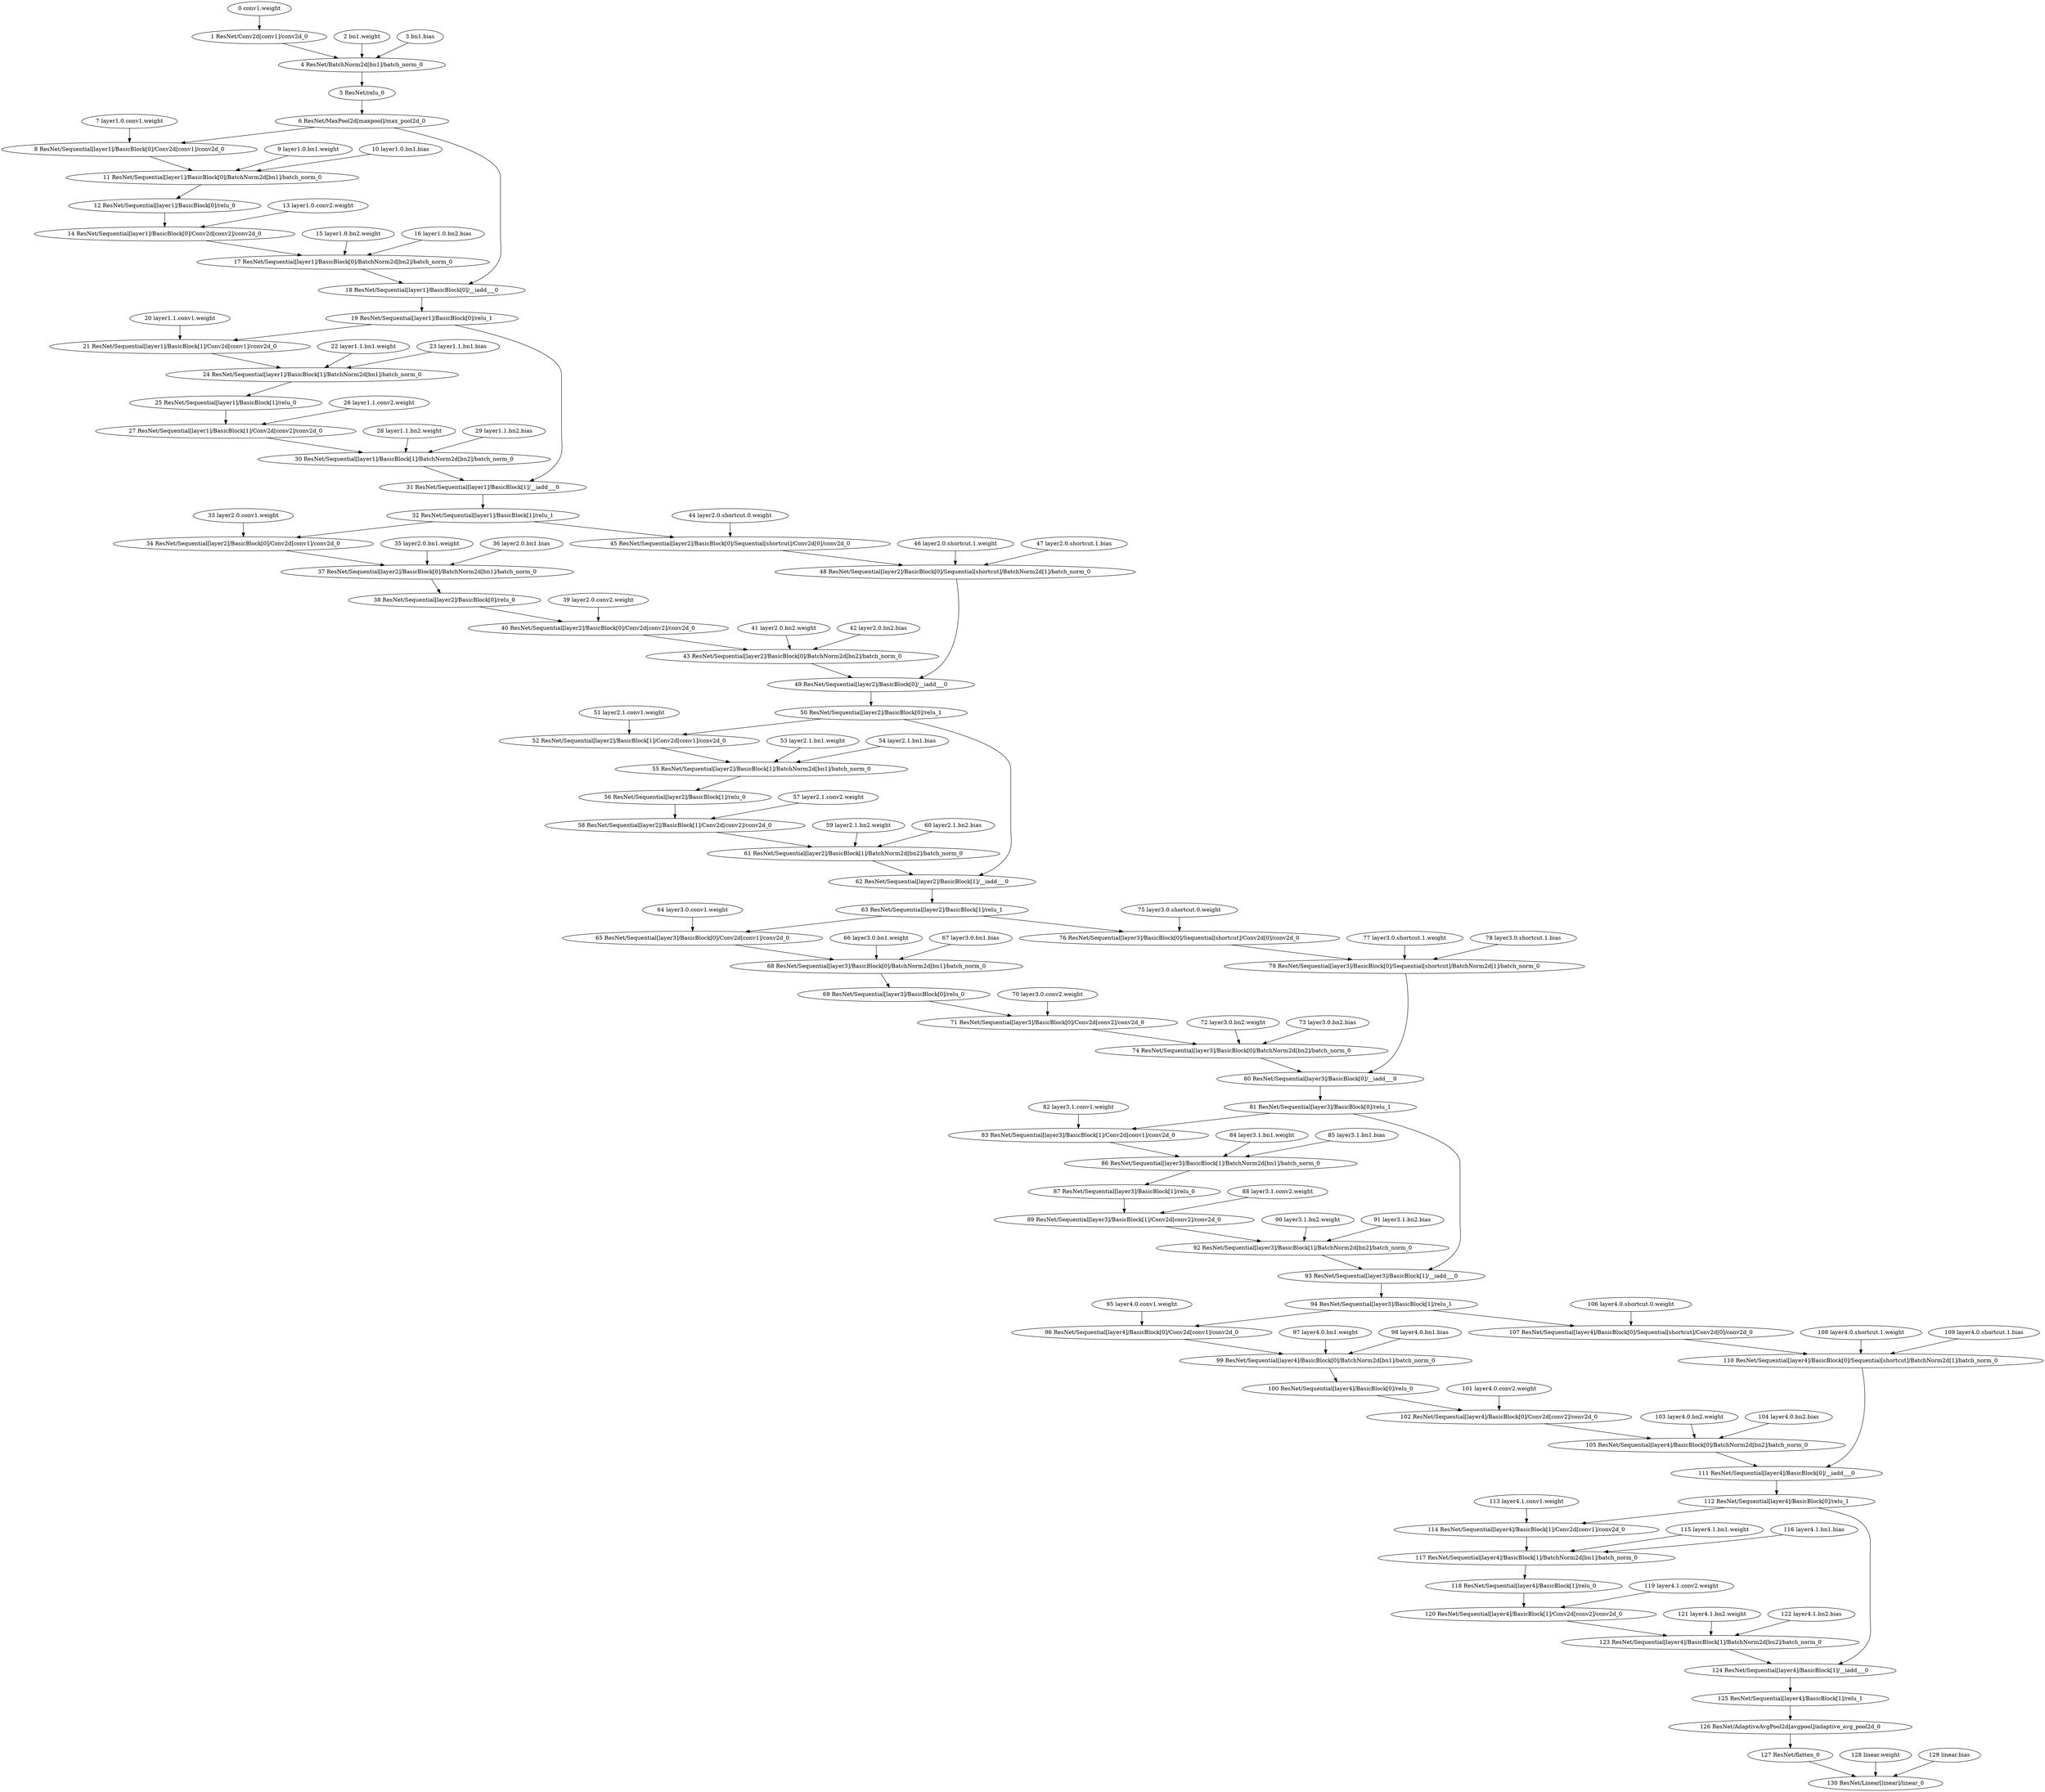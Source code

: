 strict digraph  {
"0 conv1.weight" [id=0, type=nncf_model_const];
"1 ResNet/Conv2d[conv1]/conv2d_0" [id=1, type=conv2d];
"2 bn1.weight" [id=2, type=nncf_model_const];
"3 bn1.bias" [id=3, type=nncf_model_const];
"4 ResNet/BatchNorm2d[bn1]/batch_norm_0" [id=4, type=batch_norm];
"5 ResNet/relu_0" [id=5, type=relu];
"6 ResNet/MaxPool2d[maxpool]/max_pool2d_0" [id=6, type=max_pool2d];
"7 layer1.0.conv1.weight" [id=7, type=nncf_model_const];
"8 ResNet/Sequential[layer1]/BasicBlock[0]/Conv2d[conv1]/conv2d_0" [id=8, type=conv2d];
"9 layer1.0.bn1.weight" [id=9, type=nncf_model_const];
"10 layer1.0.bn1.bias" [id=10, type=nncf_model_const];
"11 ResNet/Sequential[layer1]/BasicBlock[0]/BatchNorm2d[bn1]/batch_norm_0" [id=11, type=batch_norm];
"12 ResNet/Sequential[layer1]/BasicBlock[0]/relu_0" [id=12, type=relu];
"13 layer1.0.conv2.weight" [id=13, type=nncf_model_const];
"14 ResNet/Sequential[layer1]/BasicBlock[0]/Conv2d[conv2]/conv2d_0" [id=14, type=conv2d];
"15 layer1.0.bn2.weight" [id=15, type=nncf_model_const];
"16 layer1.0.bn2.bias" [id=16, type=nncf_model_const];
"17 ResNet/Sequential[layer1]/BasicBlock[0]/BatchNorm2d[bn2]/batch_norm_0" [id=17, type=batch_norm];
"18 ResNet/Sequential[layer1]/BasicBlock[0]/__iadd___0" [id=18, type=__iadd__];
"19 ResNet/Sequential[layer1]/BasicBlock[0]/relu_1" [id=19, type=relu];
"20 layer1.1.conv1.weight" [id=20, type=nncf_model_const];
"21 ResNet/Sequential[layer1]/BasicBlock[1]/Conv2d[conv1]/conv2d_0" [id=21, type=conv2d];
"22 layer1.1.bn1.weight" [id=22, type=nncf_model_const];
"23 layer1.1.bn1.bias" [id=23, type=nncf_model_const];
"24 ResNet/Sequential[layer1]/BasicBlock[1]/BatchNorm2d[bn1]/batch_norm_0" [id=24, type=batch_norm];
"25 ResNet/Sequential[layer1]/BasicBlock[1]/relu_0" [id=25, type=relu];
"26 layer1.1.conv2.weight" [id=26, type=nncf_model_const];
"27 ResNet/Sequential[layer1]/BasicBlock[1]/Conv2d[conv2]/conv2d_0" [id=27, type=conv2d];
"28 layer1.1.bn2.weight" [id=28, type=nncf_model_const];
"29 layer1.1.bn2.bias" [id=29, type=nncf_model_const];
"30 ResNet/Sequential[layer1]/BasicBlock[1]/BatchNorm2d[bn2]/batch_norm_0" [id=30, type=batch_norm];
"31 ResNet/Sequential[layer1]/BasicBlock[1]/__iadd___0" [id=31, type=__iadd__];
"32 ResNet/Sequential[layer1]/BasicBlock[1]/relu_1" [id=32, type=relu];
"33 layer2.0.conv1.weight" [id=33, type=nncf_model_const];
"34 ResNet/Sequential[layer2]/BasicBlock[0]/Conv2d[conv1]/conv2d_0" [id=34, type=conv2d];
"35 layer2.0.bn1.weight" [id=35, type=nncf_model_const];
"36 layer2.0.bn1.bias" [id=36, type=nncf_model_const];
"37 ResNet/Sequential[layer2]/BasicBlock[0]/BatchNorm2d[bn1]/batch_norm_0" [id=37, type=batch_norm];
"38 ResNet/Sequential[layer2]/BasicBlock[0]/relu_0" [id=38, type=relu];
"39 layer2.0.conv2.weight" [id=39, type=nncf_model_const];
"40 ResNet/Sequential[layer2]/BasicBlock[0]/Conv2d[conv2]/conv2d_0" [id=40, type=conv2d];
"41 layer2.0.bn2.weight" [id=41, type=nncf_model_const];
"42 layer2.0.bn2.bias" [id=42, type=nncf_model_const];
"43 ResNet/Sequential[layer2]/BasicBlock[0]/BatchNorm2d[bn2]/batch_norm_0" [id=43, type=batch_norm];
"44 layer2.0.shortcut.0.weight" [id=44, type=nncf_model_const];
"45 ResNet/Sequential[layer2]/BasicBlock[0]/Sequential[shortcut]/Conv2d[0]/conv2d_0" [id=45, type=conv2d];
"46 layer2.0.shortcut.1.weight" [id=46, type=nncf_model_const];
"47 layer2.0.shortcut.1.bias" [id=47, type=nncf_model_const];
"48 ResNet/Sequential[layer2]/BasicBlock[0]/Sequential[shortcut]/BatchNorm2d[1]/batch_norm_0" [id=48, type=batch_norm];
"49 ResNet/Sequential[layer2]/BasicBlock[0]/__iadd___0" [id=49, type=__iadd__];
"50 ResNet/Sequential[layer2]/BasicBlock[0]/relu_1" [id=50, type=relu];
"51 layer2.1.conv1.weight" [id=51, type=nncf_model_const];
"52 ResNet/Sequential[layer2]/BasicBlock[1]/Conv2d[conv1]/conv2d_0" [id=52, type=conv2d];
"53 layer2.1.bn1.weight" [id=53, type=nncf_model_const];
"54 layer2.1.bn1.bias" [id=54, type=nncf_model_const];
"55 ResNet/Sequential[layer2]/BasicBlock[1]/BatchNorm2d[bn1]/batch_norm_0" [id=55, type=batch_norm];
"56 ResNet/Sequential[layer2]/BasicBlock[1]/relu_0" [id=56, type=relu];
"57 layer2.1.conv2.weight" [id=57, type=nncf_model_const];
"58 ResNet/Sequential[layer2]/BasicBlock[1]/Conv2d[conv2]/conv2d_0" [id=58, type=conv2d];
"59 layer2.1.bn2.weight" [id=59, type=nncf_model_const];
"60 layer2.1.bn2.bias" [id=60, type=nncf_model_const];
"61 ResNet/Sequential[layer2]/BasicBlock[1]/BatchNorm2d[bn2]/batch_norm_0" [id=61, type=batch_norm];
"62 ResNet/Sequential[layer2]/BasicBlock[1]/__iadd___0" [id=62, type=__iadd__];
"63 ResNet/Sequential[layer2]/BasicBlock[1]/relu_1" [id=63, type=relu];
"64 layer3.0.conv1.weight" [id=64, type=nncf_model_const];
"65 ResNet/Sequential[layer3]/BasicBlock[0]/Conv2d[conv1]/conv2d_0" [id=65, type=conv2d];
"66 layer3.0.bn1.weight" [id=66, type=nncf_model_const];
"67 layer3.0.bn1.bias" [id=67, type=nncf_model_const];
"68 ResNet/Sequential[layer3]/BasicBlock[0]/BatchNorm2d[bn1]/batch_norm_0" [id=68, type=batch_norm];
"69 ResNet/Sequential[layer3]/BasicBlock[0]/relu_0" [id=69, type=relu];
"70 layer3.0.conv2.weight" [id=70, type=nncf_model_const];
"71 ResNet/Sequential[layer3]/BasicBlock[0]/Conv2d[conv2]/conv2d_0" [id=71, type=conv2d];
"72 layer3.0.bn2.weight" [id=72, type=nncf_model_const];
"73 layer3.0.bn2.bias" [id=73, type=nncf_model_const];
"74 ResNet/Sequential[layer3]/BasicBlock[0]/BatchNorm2d[bn2]/batch_norm_0" [id=74, type=batch_norm];
"75 layer3.0.shortcut.0.weight" [id=75, type=nncf_model_const];
"76 ResNet/Sequential[layer3]/BasicBlock[0]/Sequential[shortcut]/Conv2d[0]/conv2d_0" [id=76, type=conv2d];
"77 layer3.0.shortcut.1.weight" [id=77, type=nncf_model_const];
"78 layer3.0.shortcut.1.bias" [id=78, type=nncf_model_const];
"79 ResNet/Sequential[layer3]/BasicBlock[0]/Sequential[shortcut]/BatchNorm2d[1]/batch_norm_0" [id=79, type=batch_norm];
"80 ResNet/Sequential[layer3]/BasicBlock[0]/__iadd___0" [id=80, type=__iadd__];
"81 ResNet/Sequential[layer3]/BasicBlock[0]/relu_1" [id=81, type=relu];
"82 layer3.1.conv1.weight" [id=82, type=nncf_model_const];
"83 ResNet/Sequential[layer3]/BasicBlock[1]/Conv2d[conv1]/conv2d_0" [id=83, type=conv2d];
"84 layer3.1.bn1.weight" [id=84, type=nncf_model_const];
"85 layer3.1.bn1.bias" [id=85, type=nncf_model_const];
"86 ResNet/Sequential[layer3]/BasicBlock[1]/BatchNorm2d[bn1]/batch_norm_0" [id=86, type=batch_norm];
"87 ResNet/Sequential[layer3]/BasicBlock[1]/relu_0" [id=87, type=relu];
"88 layer3.1.conv2.weight" [id=88, type=nncf_model_const];
"89 ResNet/Sequential[layer3]/BasicBlock[1]/Conv2d[conv2]/conv2d_0" [id=89, type=conv2d];
"90 layer3.1.bn2.weight" [id=90, type=nncf_model_const];
"91 layer3.1.bn2.bias" [id=91, type=nncf_model_const];
"92 ResNet/Sequential[layer3]/BasicBlock[1]/BatchNorm2d[bn2]/batch_norm_0" [id=92, type=batch_norm];
"93 ResNet/Sequential[layer3]/BasicBlock[1]/__iadd___0" [id=93, type=__iadd__];
"94 ResNet/Sequential[layer3]/BasicBlock[1]/relu_1" [id=94, type=relu];
"95 layer4.0.conv1.weight" [id=95, type=nncf_model_const];
"96 ResNet/Sequential[layer4]/BasicBlock[0]/Conv2d[conv1]/conv2d_0" [id=96, type=conv2d];
"97 layer4.0.bn1.weight" [id=97, type=nncf_model_const];
"98 layer4.0.bn1.bias" [id=98, type=nncf_model_const];
"99 ResNet/Sequential[layer4]/BasicBlock[0]/BatchNorm2d[bn1]/batch_norm_0" [id=99, type=batch_norm];
"100 ResNet/Sequential[layer4]/BasicBlock[0]/relu_0" [id=100, type=relu];
"101 layer4.0.conv2.weight" [id=101, type=nncf_model_const];
"102 ResNet/Sequential[layer4]/BasicBlock[0]/Conv2d[conv2]/conv2d_0" [id=102, type=conv2d];
"103 layer4.0.bn2.weight" [id=103, type=nncf_model_const];
"104 layer4.0.bn2.bias" [id=104, type=nncf_model_const];
"105 ResNet/Sequential[layer4]/BasicBlock[0]/BatchNorm2d[bn2]/batch_norm_0" [id=105, type=batch_norm];
"106 layer4.0.shortcut.0.weight" [id=106, type=nncf_model_const];
"107 ResNet/Sequential[layer4]/BasicBlock[0]/Sequential[shortcut]/Conv2d[0]/conv2d_0" [id=107, type=conv2d];
"108 layer4.0.shortcut.1.weight" [id=108, type=nncf_model_const];
"109 layer4.0.shortcut.1.bias" [id=109, type=nncf_model_const];
"110 ResNet/Sequential[layer4]/BasicBlock[0]/Sequential[shortcut]/BatchNorm2d[1]/batch_norm_0" [id=110, type=batch_norm];
"111 ResNet/Sequential[layer4]/BasicBlock[0]/__iadd___0" [id=111, type=__iadd__];
"112 ResNet/Sequential[layer4]/BasicBlock[0]/relu_1" [id=112, type=relu];
"113 layer4.1.conv1.weight" [id=113, type=nncf_model_const];
"114 ResNet/Sequential[layer4]/BasicBlock[1]/Conv2d[conv1]/conv2d_0" [id=114, type=conv2d];
"115 layer4.1.bn1.weight" [id=115, type=nncf_model_const];
"116 layer4.1.bn1.bias" [id=116, type=nncf_model_const];
"117 ResNet/Sequential[layer4]/BasicBlock[1]/BatchNorm2d[bn1]/batch_norm_0" [id=117, type=batch_norm];
"118 ResNet/Sequential[layer4]/BasicBlock[1]/relu_0" [id=118, type=relu];
"119 layer4.1.conv2.weight" [id=119, type=nncf_model_const];
"120 ResNet/Sequential[layer4]/BasicBlock[1]/Conv2d[conv2]/conv2d_0" [id=120, type=conv2d];
"121 layer4.1.bn2.weight" [id=121, type=nncf_model_const];
"122 layer4.1.bn2.bias" [id=122, type=nncf_model_const];
"123 ResNet/Sequential[layer4]/BasicBlock[1]/BatchNorm2d[bn2]/batch_norm_0" [id=123, type=batch_norm];
"124 ResNet/Sequential[layer4]/BasicBlock[1]/__iadd___0" [id=124, type=__iadd__];
"125 ResNet/Sequential[layer4]/BasicBlock[1]/relu_1" [id=125, type=relu];
"126 ResNet/AdaptiveAvgPool2d[avgpool]/adaptive_avg_pool2d_0" [id=126, type=adaptive_avg_pool2d];
"127 ResNet/flatten_0" [id=127, type=flatten];
"128 linear.weight" [id=128, type=nncf_model_const];
"129 linear.bias" [id=129, type=nncf_model_const];
"130 ResNet/Linear[linear]/linear_0" [id=130, type=linear];
"0 conv1.weight" -> "1 ResNet/Conv2d[conv1]/conv2d_0";
"1 ResNet/Conv2d[conv1]/conv2d_0" -> "4 ResNet/BatchNorm2d[bn1]/batch_norm_0";
"2 bn1.weight" -> "4 ResNet/BatchNorm2d[bn1]/batch_norm_0";
"3 bn1.bias" -> "4 ResNet/BatchNorm2d[bn1]/batch_norm_0";
"4 ResNet/BatchNorm2d[bn1]/batch_norm_0" -> "5 ResNet/relu_0";
"5 ResNet/relu_0" -> "6 ResNet/MaxPool2d[maxpool]/max_pool2d_0";
"6 ResNet/MaxPool2d[maxpool]/max_pool2d_0" -> "8 ResNet/Sequential[layer1]/BasicBlock[0]/Conv2d[conv1]/conv2d_0";
"6 ResNet/MaxPool2d[maxpool]/max_pool2d_0" -> "18 ResNet/Sequential[layer1]/BasicBlock[0]/__iadd___0";
"7 layer1.0.conv1.weight" -> "8 ResNet/Sequential[layer1]/BasicBlock[0]/Conv2d[conv1]/conv2d_0";
"8 ResNet/Sequential[layer1]/BasicBlock[0]/Conv2d[conv1]/conv2d_0" -> "11 ResNet/Sequential[layer1]/BasicBlock[0]/BatchNorm2d[bn1]/batch_norm_0";
"9 layer1.0.bn1.weight" -> "11 ResNet/Sequential[layer1]/BasicBlock[0]/BatchNorm2d[bn1]/batch_norm_0";
"10 layer1.0.bn1.bias" -> "11 ResNet/Sequential[layer1]/BasicBlock[0]/BatchNorm2d[bn1]/batch_norm_0";
"11 ResNet/Sequential[layer1]/BasicBlock[0]/BatchNorm2d[bn1]/batch_norm_0" -> "12 ResNet/Sequential[layer1]/BasicBlock[0]/relu_0";
"12 ResNet/Sequential[layer1]/BasicBlock[0]/relu_0" -> "14 ResNet/Sequential[layer1]/BasicBlock[0]/Conv2d[conv2]/conv2d_0";
"13 layer1.0.conv2.weight" -> "14 ResNet/Sequential[layer1]/BasicBlock[0]/Conv2d[conv2]/conv2d_0";
"14 ResNet/Sequential[layer1]/BasicBlock[0]/Conv2d[conv2]/conv2d_0" -> "17 ResNet/Sequential[layer1]/BasicBlock[0]/BatchNorm2d[bn2]/batch_norm_0";
"15 layer1.0.bn2.weight" -> "17 ResNet/Sequential[layer1]/BasicBlock[0]/BatchNorm2d[bn2]/batch_norm_0";
"16 layer1.0.bn2.bias" -> "17 ResNet/Sequential[layer1]/BasicBlock[0]/BatchNorm2d[bn2]/batch_norm_0";
"17 ResNet/Sequential[layer1]/BasicBlock[0]/BatchNorm2d[bn2]/batch_norm_0" -> "18 ResNet/Sequential[layer1]/BasicBlock[0]/__iadd___0";
"18 ResNet/Sequential[layer1]/BasicBlock[0]/__iadd___0" -> "19 ResNet/Sequential[layer1]/BasicBlock[0]/relu_1";
"19 ResNet/Sequential[layer1]/BasicBlock[0]/relu_1" -> "21 ResNet/Sequential[layer1]/BasicBlock[1]/Conv2d[conv1]/conv2d_0";
"19 ResNet/Sequential[layer1]/BasicBlock[0]/relu_1" -> "31 ResNet/Sequential[layer1]/BasicBlock[1]/__iadd___0";
"20 layer1.1.conv1.weight" -> "21 ResNet/Sequential[layer1]/BasicBlock[1]/Conv2d[conv1]/conv2d_0";
"21 ResNet/Sequential[layer1]/BasicBlock[1]/Conv2d[conv1]/conv2d_0" -> "24 ResNet/Sequential[layer1]/BasicBlock[1]/BatchNorm2d[bn1]/batch_norm_0";
"22 layer1.1.bn1.weight" -> "24 ResNet/Sequential[layer1]/BasicBlock[1]/BatchNorm2d[bn1]/batch_norm_0";
"23 layer1.1.bn1.bias" -> "24 ResNet/Sequential[layer1]/BasicBlock[1]/BatchNorm2d[bn1]/batch_norm_0";
"24 ResNet/Sequential[layer1]/BasicBlock[1]/BatchNorm2d[bn1]/batch_norm_0" -> "25 ResNet/Sequential[layer1]/BasicBlock[1]/relu_0";
"25 ResNet/Sequential[layer1]/BasicBlock[1]/relu_0" -> "27 ResNet/Sequential[layer1]/BasicBlock[1]/Conv2d[conv2]/conv2d_0";
"26 layer1.1.conv2.weight" -> "27 ResNet/Sequential[layer1]/BasicBlock[1]/Conv2d[conv2]/conv2d_0";
"27 ResNet/Sequential[layer1]/BasicBlock[1]/Conv2d[conv2]/conv2d_0" -> "30 ResNet/Sequential[layer1]/BasicBlock[1]/BatchNorm2d[bn2]/batch_norm_0";
"28 layer1.1.bn2.weight" -> "30 ResNet/Sequential[layer1]/BasicBlock[1]/BatchNorm2d[bn2]/batch_norm_0";
"29 layer1.1.bn2.bias" -> "30 ResNet/Sequential[layer1]/BasicBlock[1]/BatchNorm2d[bn2]/batch_norm_0";
"30 ResNet/Sequential[layer1]/BasicBlock[1]/BatchNorm2d[bn2]/batch_norm_0" -> "31 ResNet/Sequential[layer1]/BasicBlock[1]/__iadd___0";
"31 ResNet/Sequential[layer1]/BasicBlock[1]/__iadd___0" -> "32 ResNet/Sequential[layer1]/BasicBlock[1]/relu_1";
"32 ResNet/Sequential[layer1]/BasicBlock[1]/relu_1" -> "34 ResNet/Sequential[layer2]/BasicBlock[0]/Conv2d[conv1]/conv2d_0";
"32 ResNet/Sequential[layer1]/BasicBlock[1]/relu_1" -> "45 ResNet/Sequential[layer2]/BasicBlock[0]/Sequential[shortcut]/Conv2d[0]/conv2d_0";
"33 layer2.0.conv1.weight" -> "34 ResNet/Sequential[layer2]/BasicBlock[0]/Conv2d[conv1]/conv2d_0";
"34 ResNet/Sequential[layer2]/BasicBlock[0]/Conv2d[conv1]/conv2d_0" -> "37 ResNet/Sequential[layer2]/BasicBlock[0]/BatchNorm2d[bn1]/batch_norm_0";
"35 layer2.0.bn1.weight" -> "37 ResNet/Sequential[layer2]/BasicBlock[0]/BatchNorm2d[bn1]/batch_norm_0";
"36 layer2.0.bn1.bias" -> "37 ResNet/Sequential[layer2]/BasicBlock[0]/BatchNorm2d[bn1]/batch_norm_0";
"37 ResNet/Sequential[layer2]/BasicBlock[0]/BatchNorm2d[bn1]/batch_norm_0" -> "38 ResNet/Sequential[layer2]/BasicBlock[0]/relu_0";
"38 ResNet/Sequential[layer2]/BasicBlock[0]/relu_0" -> "40 ResNet/Sequential[layer2]/BasicBlock[0]/Conv2d[conv2]/conv2d_0";
"39 layer2.0.conv2.weight" -> "40 ResNet/Sequential[layer2]/BasicBlock[0]/Conv2d[conv2]/conv2d_0";
"40 ResNet/Sequential[layer2]/BasicBlock[0]/Conv2d[conv2]/conv2d_0" -> "43 ResNet/Sequential[layer2]/BasicBlock[0]/BatchNorm2d[bn2]/batch_norm_0";
"41 layer2.0.bn2.weight" -> "43 ResNet/Sequential[layer2]/BasicBlock[0]/BatchNorm2d[bn2]/batch_norm_0";
"42 layer2.0.bn2.bias" -> "43 ResNet/Sequential[layer2]/BasicBlock[0]/BatchNorm2d[bn2]/batch_norm_0";
"43 ResNet/Sequential[layer2]/BasicBlock[0]/BatchNorm2d[bn2]/batch_norm_0" -> "49 ResNet/Sequential[layer2]/BasicBlock[0]/__iadd___0";
"44 layer2.0.shortcut.0.weight" -> "45 ResNet/Sequential[layer2]/BasicBlock[0]/Sequential[shortcut]/Conv2d[0]/conv2d_0";
"45 ResNet/Sequential[layer2]/BasicBlock[0]/Sequential[shortcut]/Conv2d[0]/conv2d_0" -> "48 ResNet/Sequential[layer2]/BasicBlock[0]/Sequential[shortcut]/BatchNorm2d[1]/batch_norm_0";
"46 layer2.0.shortcut.1.weight" -> "48 ResNet/Sequential[layer2]/BasicBlock[0]/Sequential[shortcut]/BatchNorm2d[1]/batch_norm_0";
"47 layer2.0.shortcut.1.bias" -> "48 ResNet/Sequential[layer2]/BasicBlock[0]/Sequential[shortcut]/BatchNorm2d[1]/batch_norm_0";
"48 ResNet/Sequential[layer2]/BasicBlock[0]/Sequential[shortcut]/BatchNorm2d[1]/batch_norm_0" -> "49 ResNet/Sequential[layer2]/BasicBlock[0]/__iadd___0";
"49 ResNet/Sequential[layer2]/BasicBlock[0]/__iadd___0" -> "50 ResNet/Sequential[layer2]/BasicBlock[0]/relu_1";
"50 ResNet/Sequential[layer2]/BasicBlock[0]/relu_1" -> "52 ResNet/Sequential[layer2]/BasicBlock[1]/Conv2d[conv1]/conv2d_0";
"50 ResNet/Sequential[layer2]/BasicBlock[0]/relu_1" -> "62 ResNet/Sequential[layer2]/BasicBlock[1]/__iadd___0";
"51 layer2.1.conv1.weight" -> "52 ResNet/Sequential[layer2]/BasicBlock[1]/Conv2d[conv1]/conv2d_0";
"52 ResNet/Sequential[layer2]/BasicBlock[1]/Conv2d[conv1]/conv2d_0" -> "55 ResNet/Sequential[layer2]/BasicBlock[1]/BatchNorm2d[bn1]/batch_norm_0";
"53 layer2.1.bn1.weight" -> "55 ResNet/Sequential[layer2]/BasicBlock[1]/BatchNorm2d[bn1]/batch_norm_0";
"54 layer2.1.bn1.bias" -> "55 ResNet/Sequential[layer2]/BasicBlock[1]/BatchNorm2d[bn1]/batch_norm_0";
"55 ResNet/Sequential[layer2]/BasicBlock[1]/BatchNorm2d[bn1]/batch_norm_0" -> "56 ResNet/Sequential[layer2]/BasicBlock[1]/relu_0";
"56 ResNet/Sequential[layer2]/BasicBlock[1]/relu_0" -> "58 ResNet/Sequential[layer2]/BasicBlock[1]/Conv2d[conv2]/conv2d_0";
"57 layer2.1.conv2.weight" -> "58 ResNet/Sequential[layer2]/BasicBlock[1]/Conv2d[conv2]/conv2d_0";
"58 ResNet/Sequential[layer2]/BasicBlock[1]/Conv2d[conv2]/conv2d_0" -> "61 ResNet/Sequential[layer2]/BasicBlock[1]/BatchNorm2d[bn2]/batch_norm_0";
"59 layer2.1.bn2.weight" -> "61 ResNet/Sequential[layer2]/BasicBlock[1]/BatchNorm2d[bn2]/batch_norm_0";
"60 layer2.1.bn2.bias" -> "61 ResNet/Sequential[layer2]/BasicBlock[1]/BatchNorm2d[bn2]/batch_norm_0";
"61 ResNet/Sequential[layer2]/BasicBlock[1]/BatchNorm2d[bn2]/batch_norm_0" -> "62 ResNet/Sequential[layer2]/BasicBlock[1]/__iadd___0";
"62 ResNet/Sequential[layer2]/BasicBlock[1]/__iadd___0" -> "63 ResNet/Sequential[layer2]/BasicBlock[1]/relu_1";
"63 ResNet/Sequential[layer2]/BasicBlock[1]/relu_1" -> "65 ResNet/Sequential[layer3]/BasicBlock[0]/Conv2d[conv1]/conv2d_0";
"63 ResNet/Sequential[layer2]/BasicBlock[1]/relu_1" -> "76 ResNet/Sequential[layer3]/BasicBlock[0]/Sequential[shortcut]/Conv2d[0]/conv2d_0";
"64 layer3.0.conv1.weight" -> "65 ResNet/Sequential[layer3]/BasicBlock[0]/Conv2d[conv1]/conv2d_0";
"65 ResNet/Sequential[layer3]/BasicBlock[0]/Conv2d[conv1]/conv2d_0" -> "68 ResNet/Sequential[layer3]/BasicBlock[0]/BatchNorm2d[bn1]/batch_norm_0";
"66 layer3.0.bn1.weight" -> "68 ResNet/Sequential[layer3]/BasicBlock[0]/BatchNorm2d[bn1]/batch_norm_0";
"67 layer3.0.bn1.bias" -> "68 ResNet/Sequential[layer3]/BasicBlock[0]/BatchNorm2d[bn1]/batch_norm_0";
"68 ResNet/Sequential[layer3]/BasicBlock[0]/BatchNorm2d[bn1]/batch_norm_0" -> "69 ResNet/Sequential[layer3]/BasicBlock[0]/relu_0";
"69 ResNet/Sequential[layer3]/BasicBlock[0]/relu_0" -> "71 ResNet/Sequential[layer3]/BasicBlock[0]/Conv2d[conv2]/conv2d_0";
"70 layer3.0.conv2.weight" -> "71 ResNet/Sequential[layer3]/BasicBlock[0]/Conv2d[conv2]/conv2d_0";
"71 ResNet/Sequential[layer3]/BasicBlock[0]/Conv2d[conv2]/conv2d_0" -> "74 ResNet/Sequential[layer3]/BasicBlock[0]/BatchNorm2d[bn2]/batch_norm_0";
"72 layer3.0.bn2.weight" -> "74 ResNet/Sequential[layer3]/BasicBlock[0]/BatchNorm2d[bn2]/batch_norm_0";
"73 layer3.0.bn2.bias" -> "74 ResNet/Sequential[layer3]/BasicBlock[0]/BatchNorm2d[bn2]/batch_norm_0";
"74 ResNet/Sequential[layer3]/BasicBlock[0]/BatchNorm2d[bn2]/batch_norm_0" -> "80 ResNet/Sequential[layer3]/BasicBlock[0]/__iadd___0";
"75 layer3.0.shortcut.0.weight" -> "76 ResNet/Sequential[layer3]/BasicBlock[0]/Sequential[shortcut]/Conv2d[0]/conv2d_0";
"76 ResNet/Sequential[layer3]/BasicBlock[0]/Sequential[shortcut]/Conv2d[0]/conv2d_0" -> "79 ResNet/Sequential[layer3]/BasicBlock[0]/Sequential[shortcut]/BatchNorm2d[1]/batch_norm_0";
"77 layer3.0.shortcut.1.weight" -> "79 ResNet/Sequential[layer3]/BasicBlock[0]/Sequential[shortcut]/BatchNorm2d[1]/batch_norm_0";
"78 layer3.0.shortcut.1.bias" -> "79 ResNet/Sequential[layer3]/BasicBlock[0]/Sequential[shortcut]/BatchNorm2d[1]/batch_norm_0";
"79 ResNet/Sequential[layer3]/BasicBlock[0]/Sequential[shortcut]/BatchNorm2d[1]/batch_norm_0" -> "80 ResNet/Sequential[layer3]/BasicBlock[0]/__iadd___0";
"80 ResNet/Sequential[layer3]/BasicBlock[0]/__iadd___0" -> "81 ResNet/Sequential[layer3]/BasicBlock[0]/relu_1";
"81 ResNet/Sequential[layer3]/BasicBlock[0]/relu_1" -> "83 ResNet/Sequential[layer3]/BasicBlock[1]/Conv2d[conv1]/conv2d_0";
"81 ResNet/Sequential[layer3]/BasicBlock[0]/relu_1" -> "93 ResNet/Sequential[layer3]/BasicBlock[1]/__iadd___0";
"82 layer3.1.conv1.weight" -> "83 ResNet/Sequential[layer3]/BasicBlock[1]/Conv2d[conv1]/conv2d_0";
"83 ResNet/Sequential[layer3]/BasicBlock[1]/Conv2d[conv1]/conv2d_0" -> "86 ResNet/Sequential[layer3]/BasicBlock[1]/BatchNorm2d[bn1]/batch_norm_0";
"84 layer3.1.bn1.weight" -> "86 ResNet/Sequential[layer3]/BasicBlock[1]/BatchNorm2d[bn1]/batch_norm_0";
"85 layer3.1.bn1.bias" -> "86 ResNet/Sequential[layer3]/BasicBlock[1]/BatchNorm2d[bn1]/batch_norm_0";
"86 ResNet/Sequential[layer3]/BasicBlock[1]/BatchNorm2d[bn1]/batch_norm_0" -> "87 ResNet/Sequential[layer3]/BasicBlock[1]/relu_0";
"87 ResNet/Sequential[layer3]/BasicBlock[1]/relu_0" -> "89 ResNet/Sequential[layer3]/BasicBlock[1]/Conv2d[conv2]/conv2d_0";
"88 layer3.1.conv2.weight" -> "89 ResNet/Sequential[layer3]/BasicBlock[1]/Conv2d[conv2]/conv2d_0";
"89 ResNet/Sequential[layer3]/BasicBlock[1]/Conv2d[conv2]/conv2d_0" -> "92 ResNet/Sequential[layer3]/BasicBlock[1]/BatchNorm2d[bn2]/batch_norm_0";
"90 layer3.1.bn2.weight" -> "92 ResNet/Sequential[layer3]/BasicBlock[1]/BatchNorm2d[bn2]/batch_norm_0";
"91 layer3.1.bn2.bias" -> "92 ResNet/Sequential[layer3]/BasicBlock[1]/BatchNorm2d[bn2]/batch_norm_0";
"92 ResNet/Sequential[layer3]/BasicBlock[1]/BatchNorm2d[bn2]/batch_norm_0" -> "93 ResNet/Sequential[layer3]/BasicBlock[1]/__iadd___0";
"93 ResNet/Sequential[layer3]/BasicBlock[1]/__iadd___0" -> "94 ResNet/Sequential[layer3]/BasicBlock[1]/relu_1";
"94 ResNet/Sequential[layer3]/BasicBlock[1]/relu_1" -> "96 ResNet/Sequential[layer4]/BasicBlock[0]/Conv2d[conv1]/conv2d_0";
"94 ResNet/Sequential[layer3]/BasicBlock[1]/relu_1" -> "107 ResNet/Sequential[layer4]/BasicBlock[0]/Sequential[shortcut]/Conv2d[0]/conv2d_0";
"95 layer4.0.conv1.weight" -> "96 ResNet/Sequential[layer4]/BasicBlock[0]/Conv2d[conv1]/conv2d_0";
"96 ResNet/Sequential[layer4]/BasicBlock[0]/Conv2d[conv1]/conv2d_0" -> "99 ResNet/Sequential[layer4]/BasicBlock[0]/BatchNorm2d[bn1]/batch_norm_0";
"97 layer4.0.bn1.weight" -> "99 ResNet/Sequential[layer4]/BasicBlock[0]/BatchNorm2d[bn1]/batch_norm_0";
"98 layer4.0.bn1.bias" -> "99 ResNet/Sequential[layer4]/BasicBlock[0]/BatchNorm2d[bn1]/batch_norm_0";
"99 ResNet/Sequential[layer4]/BasicBlock[0]/BatchNorm2d[bn1]/batch_norm_0" -> "100 ResNet/Sequential[layer4]/BasicBlock[0]/relu_0";
"100 ResNet/Sequential[layer4]/BasicBlock[0]/relu_0" -> "102 ResNet/Sequential[layer4]/BasicBlock[0]/Conv2d[conv2]/conv2d_0";
"101 layer4.0.conv2.weight" -> "102 ResNet/Sequential[layer4]/BasicBlock[0]/Conv2d[conv2]/conv2d_0";
"102 ResNet/Sequential[layer4]/BasicBlock[0]/Conv2d[conv2]/conv2d_0" -> "105 ResNet/Sequential[layer4]/BasicBlock[0]/BatchNorm2d[bn2]/batch_norm_0";
"103 layer4.0.bn2.weight" -> "105 ResNet/Sequential[layer4]/BasicBlock[0]/BatchNorm2d[bn2]/batch_norm_0";
"104 layer4.0.bn2.bias" -> "105 ResNet/Sequential[layer4]/BasicBlock[0]/BatchNorm2d[bn2]/batch_norm_0";
"105 ResNet/Sequential[layer4]/BasicBlock[0]/BatchNorm2d[bn2]/batch_norm_0" -> "111 ResNet/Sequential[layer4]/BasicBlock[0]/__iadd___0";
"106 layer4.0.shortcut.0.weight" -> "107 ResNet/Sequential[layer4]/BasicBlock[0]/Sequential[shortcut]/Conv2d[0]/conv2d_0";
"107 ResNet/Sequential[layer4]/BasicBlock[0]/Sequential[shortcut]/Conv2d[0]/conv2d_0" -> "110 ResNet/Sequential[layer4]/BasicBlock[0]/Sequential[shortcut]/BatchNorm2d[1]/batch_norm_0";
"108 layer4.0.shortcut.1.weight" -> "110 ResNet/Sequential[layer4]/BasicBlock[0]/Sequential[shortcut]/BatchNorm2d[1]/batch_norm_0";
"109 layer4.0.shortcut.1.bias" -> "110 ResNet/Sequential[layer4]/BasicBlock[0]/Sequential[shortcut]/BatchNorm2d[1]/batch_norm_0";
"110 ResNet/Sequential[layer4]/BasicBlock[0]/Sequential[shortcut]/BatchNorm2d[1]/batch_norm_0" -> "111 ResNet/Sequential[layer4]/BasicBlock[0]/__iadd___0";
"111 ResNet/Sequential[layer4]/BasicBlock[0]/__iadd___0" -> "112 ResNet/Sequential[layer4]/BasicBlock[0]/relu_1";
"112 ResNet/Sequential[layer4]/BasicBlock[0]/relu_1" -> "114 ResNet/Sequential[layer4]/BasicBlock[1]/Conv2d[conv1]/conv2d_0";
"112 ResNet/Sequential[layer4]/BasicBlock[0]/relu_1" -> "124 ResNet/Sequential[layer4]/BasicBlock[1]/__iadd___0";
"113 layer4.1.conv1.weight" -> "114 ResNet/Sequential[layer4]/BasicBlock[1]/Conv2d[conv1]/conv2d_0";
"114 ResNet/Sequential[layer4]/BasicBlock[1]/Conv2d[conv1]/conv2d_0" -> "117 ResNet/Sequential[layer4]/BasicBlock[1]/BatchNorm2d[bn1]/batch_norm_0";
"115 layer4.1.bn1.weight" -> "117 ResNet/Sequential[layer4]/BasicBlock[1]/BatchNorm2d[bn1]/batch_norm_0";
"116 layer4.1.bn1.bias" -> "117 ResNet/Sequential[layer4]/BasicBlock[1]/BatchNorm2d[bn1]/batch_norm_0";
"117 ResNet/Sequential[layer4]/BasicBlock[1]/BatchNorm2d[bn1]/batch_norm_0" -> "118 ResNet/Sequential[layer4]/BasicBlock[1]/relu_0";
"118 ResNet/Sequential[layer4]/BasicBlock[1]/relu_0" -> "120 ResNet/Sequential[layer4]/BasicBlock[1]/Conv2d[conv2]/conv2d_0";
"119 layer4.1.conv2.weight" -> "120 ResNet/Sequential[layer4]/BasicBlock[1]/Conv2d[conv2]/conv2d_0";
"120 ResNet/Sequential[layer4]/BasicBlock[1]/Conv2d[conv2]/conv2d_0" -> "123 ResNet/Sequential[layer4]/BasicBlock[1]/BatchNorm2d[bn2]/batch_norm_0";
"121 layer4.1.bn2.weight" -> "123 ResNet/Sequential[layer4]/BasicBlock[1]/BatchNorm2d[bn2]/batch_norm_0";
"122 layer4.1.bn2.bias" -> "123 ResNet/Sequential[layer4]/BasicBlock[1]/BatchNorm2d[bn2]/batch_norm_0";
"123 ResNet/Sequential[layer4]/BasicBlock[1]/BatchNorm2d[bn2]/batch_norm_0" -> "124 ResNet/Sequential[layer4]/BasicBlock[1]/__iadd___0";
"124 ResNet/Sequential[layer4]/BasicBlock[1]/__iadd___0" -> "125 ResNet/Sequential[layer4]/BasicBlock[1]/relu_1";
"125 ResNet/Sequential[layer4]/BasicBlock[1]/relu_1" -> "126 ResNet/AdaptiveAvgPool2d[avgpool]/adaptive_avg_pool2d_0";
"126 ResNet/AdaptiveAvgPool2d[avgpool]/adaptive_avg_pool2d_0" -> "127 ResNet/flatten_0";
"127 ResNet/flatten_0" -> "130 ResNet/Linear[linear]/linear_0";
"128 linear.weight" -> "130 ResNet/Linear[linear]/linear_0";
"129 linear.bias" -> "130 ResNet/Linear[linear]/linear_0";
}
